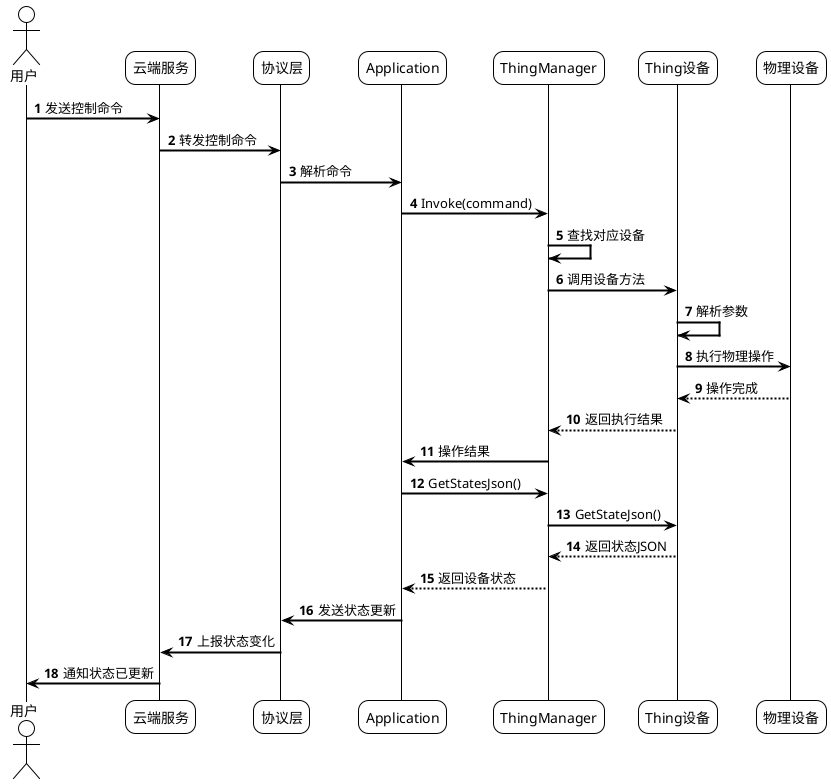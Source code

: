 @startuml IoT设备控制流程
!theme plain
skinparam sequenceArrowThickness 2
skinparam roundcorner 20
skinparam maxmessagesize 60
skinparam responseMessageBelowArrow true

actor 用户
participant "云端服务" as Cloud
participant "协议层" as Protocol
participant "Application" as App
participant "ThingManager" as Manager
participant "Thing设备" as Thing
participant "物理设备" as Device

autonumber

用户 -> Cloud: 发送控制命令
Cloud -> Protocol: 转发控制命令
Protocol -> App: 解析命令
App -> Manager: Invoke(command)
Manager -> Manager: 查找对应设备
Manager -> Thing: 调用设备方法
Thing -> Thing: 解析参数
Thing -> Device: 执行物理操作
Device --> Thing: 操作完成
Thing --> Manager: 返回执行结果
Manager -> App: 操作结果
App -> Manager: GetStatesJson()
Manager -> Thing: GetStateJson()
Thing --> Manager: 返回状态JSON
Manager --> App: 返回设备状态
App -> Protocol: 发送状态更新
Protocol -> Cloud: 上报状态变化
Cloud -> 用户: 通知状态已更新

@enduml 